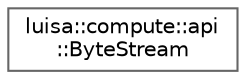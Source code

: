 digraph "类继承关系图"
{
 // LATEX_PDF_SIZE
  bgcolor="transparent";
  edge [fontname=Helvetica,fontsize=10,labelfontname=Helvetica,labelfontsize=10];
  node [fontname=Helvetica,fontsize=10,shape=box,height=0.2,width=0.4];
  rankdir="LR";
  Node0 [id="Node000000",label="luisa::compute::api\l::ByteStream",height=0.2,width=0.4,color="grey40", fillcolor="white", style="filled",URL="$structluisa_1_1compute_1_1api_1_1_byte_stream.html",tooltip=" "];
}
